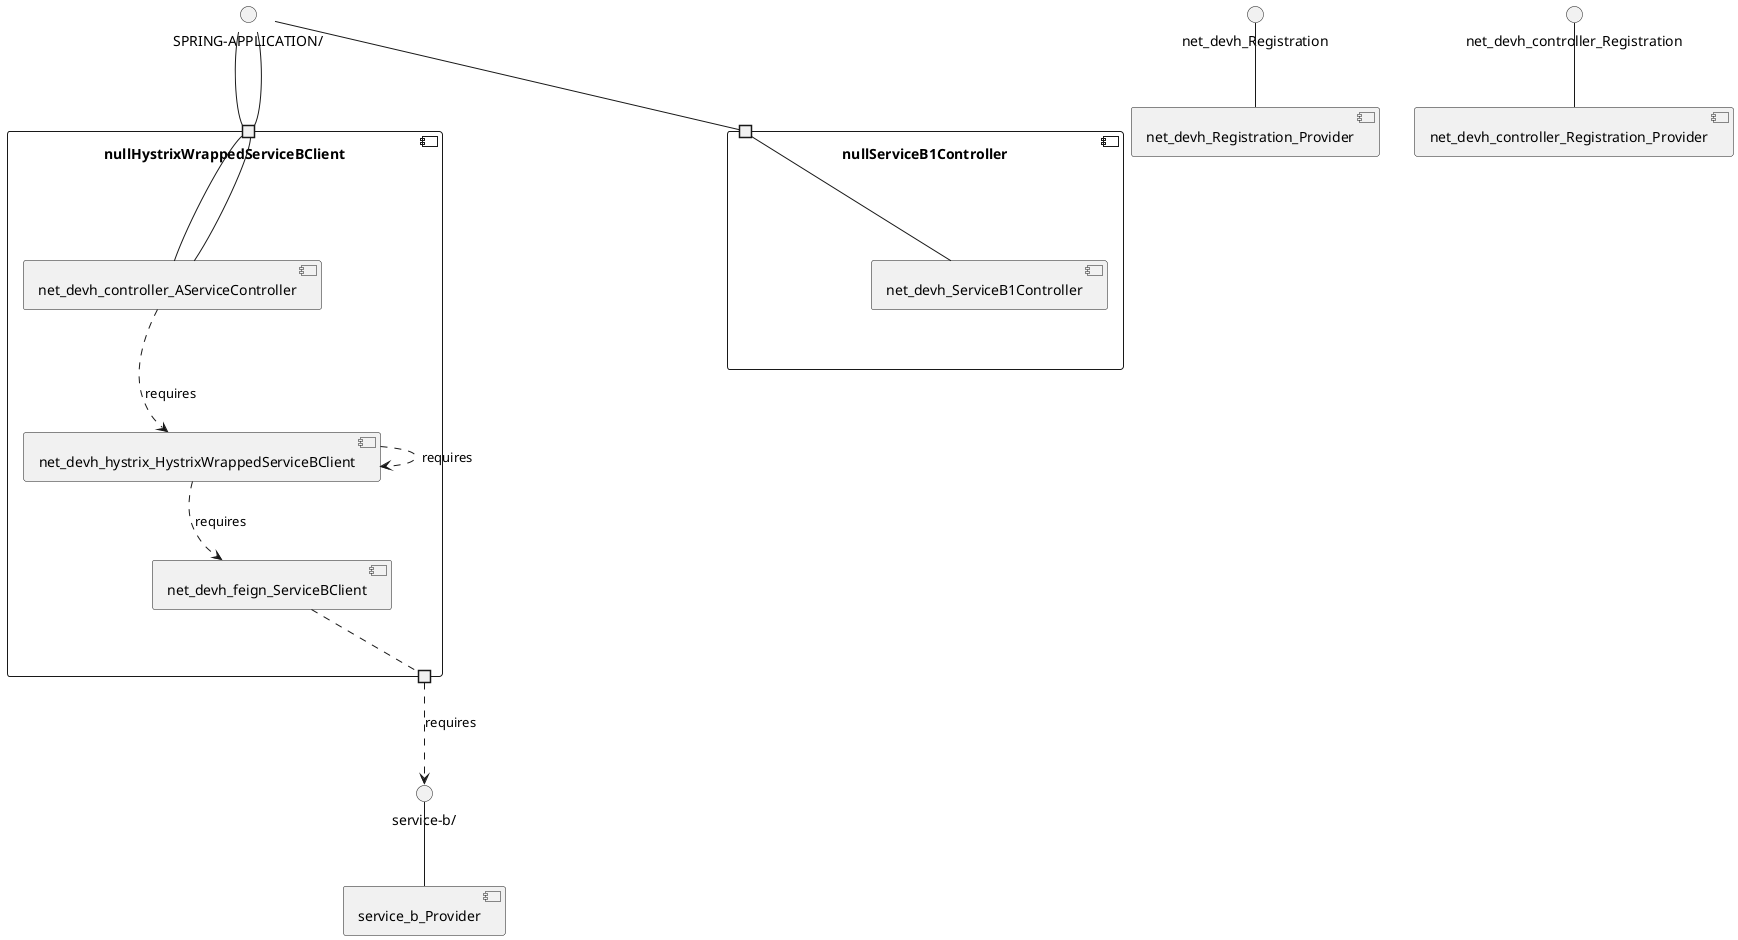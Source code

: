 @startuml
skinparam fixCircleLabelOverlapping true
component nullHystrixWrappedServiceBClient\n\n\n\n\n\nnull {
[net_devh_feign_ServiceBClient]
[net_devh_hystrix_HystrixWrappedServiceBClient]
[net_devh_controller_AServiceController]
portin " " as HystrixWrappedServiceBClient_requires_SPRING_APPLICATION_
portin " " as HystrixWrappedServiceBClient_requires_SPRING_APPLICATION_
portout " " as HystrixWrappedServiceBClient_provides_service_b_
[net_devh_hystrix_HystrixWrappedServiceBClient]..>[net_devh_hystrix_HystrixWrappedServiceBClient] : requires
[net_devh_hystrix_HystrixWrappedServiceBClient]..>[net_devh_feign_ServiceBClient] : requires
[net_devh_controller_AServiceController]..>[net_devh_hystrix_HystrixWrappedServiceBClient] : requires
"HystrixWrappedServiceBClient_requires_SPRING_APPLICATION_"--[net_devh_controller_AServiceController]
"HystrixWrappedServiceBClient_requires_SPRING_APPLICATION_"--[net_devh_controller_AServiceController]
[net_devh_feign_ServiceBClient].."HystrixWrappedServiceBClient_provides_service_b_"
}
interface "SPRING-APPLICATION/" as interface.SPRING_APPLICATION_
interface.SPRING_APPLICATION_--"HystrixWrappedServiceBClient_requires_SPRING_APPLICATION_"
interface "SPRING-APPLICATION/" as interface.SPRING_APPLICATION_
interface.SPRING_APPLICATION_--"HystrixWrappedServiceBClient_requires_SPRING_APPLICATION_"
interface "service-b/" as interface.service_b_
"HystrixWrappedServiceBClient_provides_service_b_"..>interface.service_b_ : requires
component nullServiceB1Controller\n\n\n\n\n\nnull {
[net_devh_ServiceB1Controller]
portin " " as ServiceB1Controller_requires_SPRING_APPLICATION_
"ServiceB1Controller_requires_SPRING_APPLICATION_"--[net_devh_ServiceB1Controller]
}
interface "SPRING-APPLICATION/" as interface.SPRING_APPLICATION_
interface.SPRING_APPLICATION_--"ServiceB1Controller_requires_SPRING_APPLICATION_"
interface "net_devh_Registration" as interface.net_devh_Registration
interface.net_devh_Registration--[net_devh_Registration_Provider]
interface "net_devh_controller_Registration" as interface.net_devh_controller_Registration
interface.net_devh_controller_Registration--[net_devh_controller_Registration_Provider]
interface "service-b/" as interface.service_b_
interface.service_b_--[service_b_Provider]

@enduml

